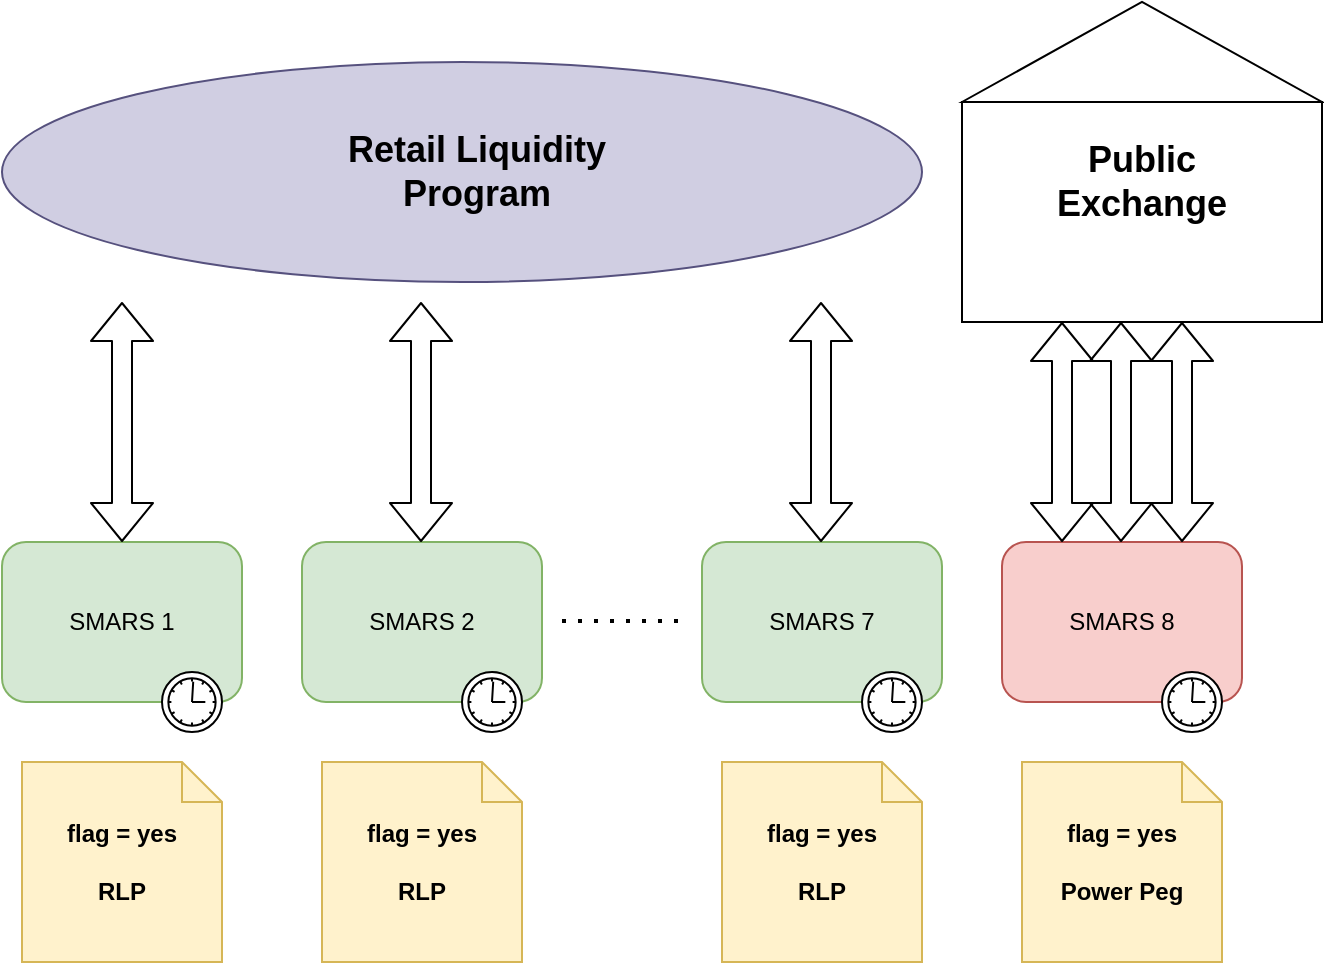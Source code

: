 <mxfile version="13.6.4" type="device"><diagram id="d5e46TQEZqpiRSjULcQE" name="Page-1"><mxGraphModel dx="1102" dy="594" grid="1" gridSize="10" guides="1" tooltips="1" connect="1" arrows="1" fold="1" page="1" pageScale="1" pageWidth="850" pageHeight="1100" math="0" shadow="0"><root><mxCell id="0"/><mxCell id="1" parent="0"/><mxCell id="40FG2QiR0x-y2FMPdD33-1" value="SMARS 1" style="html=1;whiteSpace=wrap;rounded=1;dropTarget=0;fillColor=#d5e8d4;strokeColor=#82b366;" vertex="1" parent="1"><mxGeometry x="130" y="340" width="120" height="80" as="geometry"/></mxCell><mxCell id="40FG2QiR0x-y2FMPdD33-2" value="" style="shape=mxgraph.bpmn.timer_start;perimeter=ellipsePerimeter;html=1;verticalLabelPosition=bottom;verticalAlign=top;outlineConnect=0;" vertex="1" parent="40FG2QiR0x-y2FMPdD33-1"><mxGeometry x="1" y="1" width="30" height="30" relative="1" as="geometry"><mxPoint x="-40" y="-15" as="offset"/></mxGeometry></mxCell><mxCell id="40FG2QiR0x-y2FMPdD33-3" value="SMARS 2" style="html=1;whiteSpace=wrap;rounded=1;dropTarget=0;fillColor=#d5e8d4;strokeColor=#82b366;" vertex="1" parent="1"><mxGeometry x="280" y="340" width="120" height="80" as="geometry"/></mxCell><mxCell id="40FG2QiR0x-y2FMPdD33-4" value="" style="shape=mxgraph.bpmn.timer_start;perimeter=ellipsePerimeter;html=1;verticalLabelPosition=bottom;verticalAlign=top;outlineConnect=0;" vertex="1" parent="40FG2QiR0x-y2FMPdD33-3"><mxGeometry x="1" y="1" width="30" height="30" relative="1" as="geometry"><mxPoint x="-40" y="-15" as="offset"/></mxGeometry></mxCell><mxCell id="40FG2QiR0x-y2FMPdD33-5" value="SMARS 7" style="html=1;whiteSpace=wrap;rounded=1;dropTarget=0;fillColor=#d5e8d4;strokeColor=#82b366;" vertex="1" parent="1"><mxGeometry x="480" y="340" width="120" height="80" as="geometry"/></mxCell><mxCell id="40FG2QiR0x-y2FMPdD33-6" value="" style="shape=mxgraph.bpmn.timer_start;perimeter=ellipsePerimeter;html=1;verticalLabelPosition=bottom;verticalAlign=top;outlineConnect=0;" vertex="1" parent="40FG2QiR0x-y2FMPdD33-5"><mxGeometry x="1" y="1" width="30" height="30" relative="1" as="geometry"><mxPoint x="-40" y="-15" as="offset"/></mxGeometry></mxCell><mxCell id="40FG2QiR0x-y2FMPdD33-7" value="SMARS 8" style="html=1;whiteSpace=wrap;rounded=1;dropTarget=0;fillColor=#f8cecc;strokeColor=#b85450;" vertex="1" parent="1"><mxGeometry x="630" y="340" width="120" height="80" as="geometry"/></mxCell><mxCell id="40FG2QiR0x-y2FMPdD33-8" value="" style="shape=mxgraph.bpmn.timer_start;perimeter=ellipsePerimeter;html=1;verticalLabelPosition=bottom;verticalAlign=top;outlineConnect=0;" vertex="1" parent="40FG2QiR0x-y2FMPdD33-7"><mxGeometry x="1" y="1" width="30" height="30" relative="1" as="geometry"><mxPoint x="-40" y="-15" as="offset"/></mxGeometry></mxCell><mxCell id="40FG2QiR0x-y2FMPdD33-9" value="" style="endArrow=none;dashed=1;html=1;dashPattern=1 3;strokeWidth=2;" edge="1" parent="1"><mxGeometry width="50" height="50" relative="1" as="geometry"><mxPoint x="410" y="379.5" as="sourcePoint"/><mxPoint x="470" y="379.5" as="targetPoint"/></mxGeometry></mxCell><mxCell id="40FG2QiR0x-y2FMPdD33-10" value="&lt;b&gt;flag = yes&lt;br&gt;&lt;br&gt;RLP&lt;span style=&quot;color: rgba(0 , 0 , 0 , 0) ; font-family: monospace ; font-size: 0px&quot;&gt;%3CmxGraphModel%3E%3Croot%3E%3CmxCell%20id%3D%220%22%2F%3E%3CmxCell%20id%3D%221%22%20parent%3D%220%22%2F%3E%3CmxCell%20id%3D%222%22%20value%3D%22SMARS%207%22%20style%3D%22html%3D1%3BwhiteSpace%3Dwrap%3Brounded%3D1%3BdropTarget%3D0%3B%22%20vertex%3D%221%22%20parent%3D%221%22%3E%3CmxGeometry%20x%3D%22410%22%20y%3D%22340%22%20width%3D%22120%22%20height%3D%2280%22%20as%3D%22geometry%22%2F%3E%3C%2FmxCell%3E%3CmxCell%20id%3D%223%22%20value%3D%22%22%20style%3D%22shape%3Dmxgraph.bpmn.timer_start%3Bperimeter%3DellipsePerimeter%3Bhtml%3D1%3BverticalLabelPosition%3Dbottom%3BverticalAlign%3Dtop%3BoutlineConnect%3D0%3B%22%20vertex%3D%221%22%20parent%3D%222%22%3E%3CmxGeometry%20x%3D%221%22%20y%3D%221%22%20width%3D%2230%22%20height%3D%2230%22%20relative%3D%221%22%20as%3D%22geometry%22%3E%3CmxPoint%20x%3D%22-40%22%20y%3D%22-15%22%20as%3D%22offset%22%2F%3E%3C%2FmxGeometry%3E%3C%2FmxCell%3E%3C%2Froot%3E%3C%2FmxGraphModel%3E&lt;/span&gt;&lt;/b&gt;" style="shape=note;size=20;whiteSpace=wrap;html=1;fillColor=#fff2cc;strokeColor=#d6b656;" vertex="1" parent="1"><mxGeometry x="140" y="450" width="100" height="100" as="geometry"/></mxCell><mxCell id="40FG2QiR0x-y2FMPdD33-12" value="&lt;b&gt;flag = yes&lt;br&gt;&lt;br&gt;RLP&lt;span style=&quot;color: rgba(0 , 0 , 0 , 0) ; font-family: monospace ; font-size: 0px&quot;&gt;%3CmxGraphModel%3E%3Croot%3E%3CmxCell%20id%3D%220%22%2F%3E%3CmxCell%20id%3D%221%22%20parent%3D%220%22%2F%3E%3CmxCell%20id%3D%222%22%20value%3D%22SMARS%207%22%20style%3D%22html%3D1%3BwhiteSpace%3Dwrap%3Brounded%3D1%3BdropTarget%3D0%3B%22%20vertex%3D%221%22%20parent%3D%221%22%3E%3CmxGeometry%20x%3D%22410%22%20y%3D%22340%22%20width%3D%22120%22%20height%3D%2280%22%20as%3D%22geometry%22%2F%3E%3C%2FmxCell%3E%3CmxCell%20id%3D%223%22%20value%3D%22%22%20style%3D%22shape%3Dmxgraph.bpmn.timer_start%3Bperimeter%3DellipsePerimeter%3Bhtml%3D1%3BverticalLabelPosition%3Dbottom%3BverticalAlign%3Dtop%3BoutlineConnect%3D0%3B%22%20vertex%3D%221%22%20parent%3D%222%22%3E%3CmxGeometry%20x%3D%221%22%20y%3D%221%22%20width%3D%2230%22%20height%3D%2230%22%20relative%3D%221%22%20as%3D%22geometry%22%3E%3CmxPoint%20x%3D%22-40%22%20y%3D%22-15%22%20as%3D%22offset%22%2F%3E%3C%2FmxGeometry%3E%3C%2FmxCell%3E%3C%2Froot%3E%3C%2FmxGraphModel%3E&lt;/span&gt;&lt;/b&gt;" style="shape=note;size=20;whiteSpace=wrap;html=1;fillColor=#fff2cc;strokeColor=#d6b656;" vertex="1" parent="1"><mxGeometry x="290" y="450" width="100" height="100" as="geometry"/></mxCell><mxCell id="40FG2QiR0x-y2FMPdD33-13" value="&lt;b&gt;flag = yes&lt;br&gt;&lt;br&gt;RLP&lt;span style=&quot;color: rgba(0 , 0 , 0 , 0) ; font-family: monospace ; font-size: 0px&quot;&gt;%3CmxGraphModel%3E%3Croot%3E%3CmxCell%20id%3D%220%22%2F%3E%3CmxCell%20id%3D%221%22%20parent%3D%220%22%2F%3E%3CmxCell%20id%3D%222%22%20value%3D%22SMARS%207%22%20style%3D%22html%3D1%3BwhiteSpace%3Dwrap%3Brounded%3D1%3BdropTarget%3D0%3B%22%20vertex%3D%221%22%20parent%3D%221%22%3E%3CmxGeometry%20x%3D%22410%22%20y%3D%22340%22%20width%3D%22120%22%20height%3D%2280%22%20as%3D%22geometry%22%2F%3E%3C%2FmxCell%3E%3CmxCell%20id%3D%223%22%20value%3D%22%22%20style%3D%22shape%3Dmxgraph.bpmn.timer_start%3Bperimeter%3DellipsePerimeter%3Bhtml%3D1%3BverticalLabelPosition%3Dbottom%3BverticalAlign%3Dtop%3BoutlineConnect%3D0%3B%22%20vertex%3D%221%22%20parent%3D%222%22%3E%3CmxGeometry%20x%3D%221%22%20y%3D%221%22%20width%3D%2230%22%20height%3D%2230%22%20relative%3D%221%22%20as%3D%22geometry%22%3E%3CmxPoint%20x%3D%22-40%22%20y%3D%22-15%22%20as%3D%22offset%22%2F%3E%3C%2FmxGeometry%3E%3C%2FmxCell%3E%3C%2Froot%3E%3C%2FmxGraphModel%3E&lt;/span&gt;&lt;/b&gt;" style="shape=note;size=20;whiteSpace=wrap;html=1;fillColor=#fff2cc;strokeColor=#d6b656;" vertex="1" parent="1"><mxGeometry x="490" y="450" width="100" height="100" as="geometry"/></mxCell><mxCell id="40FG2QiR0x-y2FMPdD33-14" value="&lt;b&gt;flag = yes&lt;br&gt;&lt;br&gt;Power Peg&lt;span style=&quot;color: rgba(0 , 0 , 0 , 0) ; font-family: monospace ; font-size: 0px&quot;&gt;%3CmxGraphModel%3E%3Croot%3E%3CmxCell%20id%3D%220%22%2F%3E%3CmxCell%20id%3D%221%22%20parent%3D%220%22%2F%3E%3CmxCell%20id%3D%222%22%20value%3D%22SMARS%207%22%20style%3D%22html%3D1%3BwhiteSpace%3Dwrap%3Brounded%3D1%3BdropTarget%3D0%3B%22%20vertex%3D%221%22%20parent%3D%221%22%3E%3CmxGeometry%20x%3D%22410%22%20y%3D%22340%22%20width%3D%22120%22%20height%3D%2280%22%20as%3D%22geometry%22%2F%3E%3C%2FmxCell%3E%3CmxCell%20id%3D%223%22%20value%3D%22%22%20style%3D%22shape%3Dmxgraph.bpmn.timer_start%3Bperimeter%3DellipsePerimeter%3Bhtml%3D1%3BverticalLabelPosition%3Dbottom%3BverticalAlign%3Dtop%3BoutlineConnect%3D0%3B%22%20vertex%3D%221%22%20parent%3D%222%22%3E%3CmxGeometry%20x%3D%221%22%20y%3D%221%22%20width%3D%2230%22%20height%3D%2230%22%20relative%3D%221%22%20as%3D%22geometry%22%3E%3CmxPoint%20x%3D%22-40%22%20y%3D%22-15%22%20as%3D%22offset%22%2F%3E%3C%2FmxGeometry%3E%3C%2FmxCell%3E%3C%2Froot%3E%3C%2FmxGraphModel%3E&lt;/span&gt;&lt;/b&gt;" style="shape=note;size=20;whiteSpace=wrap;html=1;fillColor=#fff2cc;strokeColor=#d6b656;" vertex="1" parent="1"><mxGeometry x="640" y="450" width="100" height="100" as="geometry"/></mxCell><mxCell id="40FG2QiR0x-y2FMPdD33-22" value="" style="group" vertex="1" connectable="0" parent="1"><mxGeometry x="610" y="70" width="180" height="160" as="geometry"/></mxCell><mxCell id="40FG2QiR0x-y2FMPdD33-20" value="" style="group" vertex="1" connectable="0" parent="40FG2QiR0x-y2FMPdD33-22"><mxGeometry width="180" height="160" as="geometry"/></mxCell><mxCell id="40FG2QiR0x-y2FMPdD33-21" value="" style="rounded=0;whiteSpace=wrap;html=1;" vertex="1" parent="40FG2QiR0x-y2FMPdD33-20"><mxGeometry y="50" width="180" height="110" as="geometry"/></mxCell><mxCell id="40FG2QiR0x-y2FMPdD33-15" value="" style="triangle;whiteSpace=wrap;html=1;direction=north;" vertex="1" parent="40FG2QiR0x-y2FMPdD33-20"><mxGeometry width="180" height="50" as="geometry"/></mxCell><mxCell id="40FG2QiR0x-y2FMPdD33-19" value="&lt;b&gt;&lt;font style=&quot;font-size: 18px&quot;&gt;Public Exchange&lt;/font&gt;&lt;/b&gt;" style="text;html=1;strokeColor=none;fillColor=none;align=center;verticalAlign=middle;whiteSpace=wrap;rounded=0;" vertex="1" parent="40FG2QiR0x-y2FMPdD33-20"><mxGeometry x="40" y="80" width="100" height="20" as="geometry"/></mxCell><mxCell id="40FG2QiR0x-y2FMPdD33-23" value="" style="ellipse;whiteSpace=wrap;html=1;fillColor=#d0cee2;strokeColor=#56517e;" vertex="1" parent="1"><mxGeometry x="130" y="100" width="460" height="110" as="geometry"/></mxCell><mxCell id="40FG2QiR0x-y2FMPdD33-26" value="&lt;span style=&quot;font-size: 18px&quot;&gt;&lt;b&gt;Retail Liquidity Program&lt;/b&gt;&lt;/span&gt;" style="text;html=1;strokeColor=none;fillColor=none;align=center;verticalAlign=middle;whiteSpace=wrap;rounded=0;" vertex="1" parent="1"><mxGeometry x="280" y="130" width="175" height="50" as="geometry"/></mxCell><mxCell id="40FG2QiR0x-y2FMPdD33-35" value="" style="shape=flexArrow;endArrow=classic;startArrow=classic;html=1;exitX=0.5;exitY=0;exitDx=0;exitDy=0;" edge="1" parent="1" source="40FG2QiR0x-y2FMPdD33-1"><mxGeometry width="50" height="50" relative="1" as="geometry"><mxPoint x="400" y="290" as="sourcePoint"/><mxPoint x="190" y="220" as="targetPoint"/></mxGeometry></mxCell><mxCell id="40FG2QiR0x-y2FMPdD33-36" value="" style="shape=flexArrow;endArrow=classic;startArrow=classic;html=1;exitX=0.5;exitY=0;exitDx=0;exitDy=0;" edge="1" parent="1"><mxGeometry width="50" height="50" relative="1" as="geometry"><mxPoint x="339.5" y="340" as="sourcePoint"/><mxPoint x="339.5" y="220" as="targetPoint"/></mxGeometry></mxCell><mxCell id="40FG2QiR0x-y2FMPdD33-37" value="" style="shape=flexArrow;endArrow=classic;startArrow=classic;html=1;exitX=0.5;exitY=0;exitDx=0;exitDy=0;" edge="1" parent="1"><mxGeometry width="50" height="50" relative="1" as="geometry"><mxPoint x="539.5" y="340" as="sourcePoint"/><mxPoint x="539.5" y="220" as="targetPoint"/></mxGeometry></mxCell><mxCell id="40FG2QiR0x-y2FMPdD33-38" value="" style="shape=flexArrow;endArrow=classic;startArrow=classic;html=1;" edge="1" parent="1"><mxGeometry width="50" height="50" relative="1" as="geometry"><mxPoint x="660" y="340" as="sourcePoint"/><mxPoint x="660" y="230" as="targetPoint"/></mxGeometry></mxCell><mxCell id="40FG2QiR0x-y2FMPdD33-39" value="" style="shape=flexArrow;endArrow=classic;startArrow=classic;html=1;" edge="1" parent="1"><mxGeometry width="50" height="50" relative="1" as="geometry"><mxPoint x="689.5" y="340" as="sourcePoint"/><mxPoint x="689.5" y="230" as="targetPoint"/></mxGeometry></mxCell><mxCell id="40FG2QiR0x-y2FMPdD33-40" value="" style="shape=flexArrow;endArrow=classic;startArrow=classic;html=1;" edge="1" parent="1"><mxGeometry width="50" height="50" relative="1" as="geometry"><mxPoint x="720" y="340" as="sourcePoint"/><mxPoint x="720" y="230" as="targetPoint"/></mxGeometry></mxCell></root></mxGraphModel></diagram></mxfile>